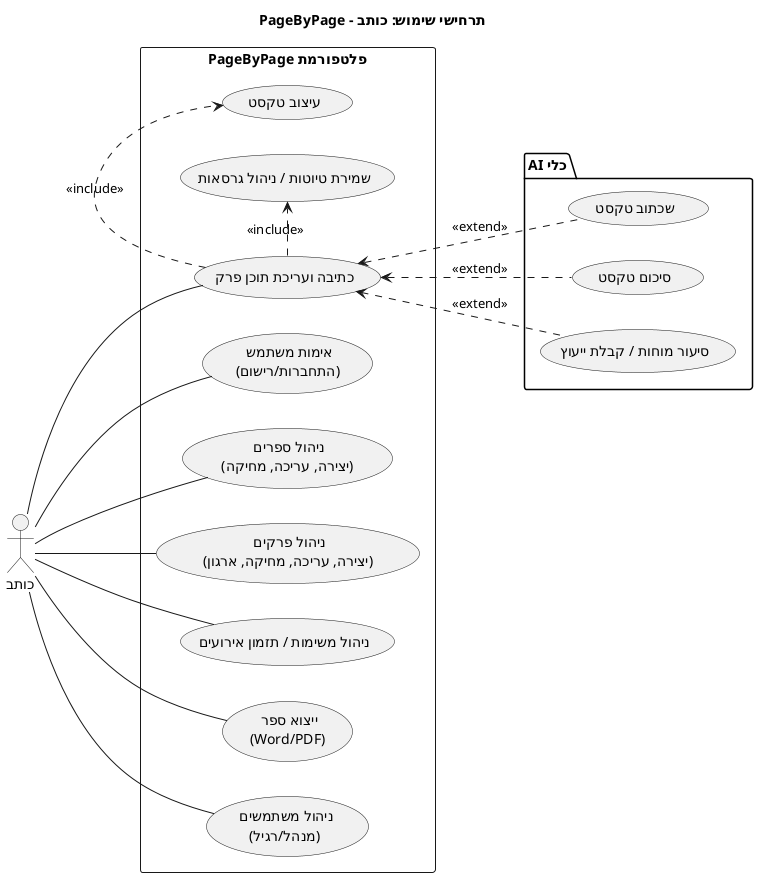 @startuml
title "תרחישי שימוש: כותב - PageByPage"

left to right direction

actor "כותב" as Writer

rectangle "פלטפורמת PageByPage" {
  usecase UC_Auth as "אימות משתמש \n(התחברות/רישום)"
  usecase UC_ManageBooks as "ניהול ספרים \n(יצירה, עריכה, מחיקה)"
  usecase UC_ManageChapters as "ניהול פרקים \n(יצירה, עריכה, מחיקה, ארגון)"
  usecase UC_WriteEdit as "כתיבה ועריכת תוכן פרק"
  usecase UC_FormatText as "עיצוב טקסט"
  usecase UC_SaveVersions as "שמירת טיוטות / ניהול גרסאות"
  usecase UC_ManageTasks as "ניהול משימות / תזמון אירועים"
  usecase UC_Export as "ייצוא ספר \n(Word/PDF)"
  usecase UC_ManageUsers as "ניהול משתמשים \n(מנהל/רגיל)"

  ' Relationships within the system
  UC_WriteEdit .> UC_FormatText : <<include>>
  UC_WriteEdit .> UC_SaveVersions : <<include>>
}

package "כלי AI" {
  usecase UC_Rewrite as "שכתוב טקסט"
  usecase UC_Summarize as "סיכום טקסט"
  usecase UC_Brainstorm as "סיעור מוחות / קבלת ייעוץ"
}

' Extend relationships from Writing to AI Tools
UC_WriteEdit <.. UC_Rewrite : <<extend>>
UC_WriteEdit <.. UC_Summarize : <<extend>>
UC_WriteEdit <.. UC_Brainstorm : <<extend>>

' Actor Associations
Writer -- UC_Auth
Writer -- UC_ManageBooks
Writer -- UC_ManageChapters
Writer -- UC_WriteEdit
' Writer interacts with AI tools *through* UC_WriteEdit
Writer -- UC_ManageTasks
Writer -- UC_Export
Writer -- UC_ManageUsers

@enduml